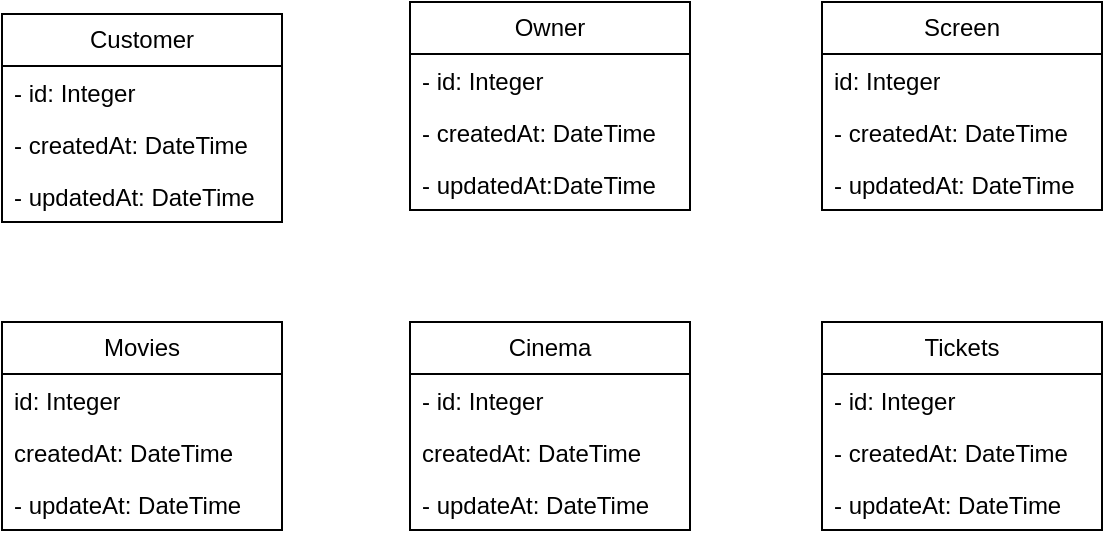 <mxfile version="26.0.6">
  <diagram id="C5RBs43oDa-KdzZeNtuy" name="Page-1">
    <mxGraphModel dx="786" dy="501" grid="1" gridSize="10" guides="1" tooltips="1" connect="1" arrows="1" fold="1" page="1" pageScale="1" pageWidth="827" pageHeight="1169" math="0" shadow="0">
      <root>
        <mxCell id="WIyWlLk6GJQsqaUBKTNV-0" />
        <mxCell id="WIyWlLk6GJQsqaUBKTNV-1" parent="WIyWlLk6GJQsqaUBKTNV-0" />
        <mxCell id="iZ9HMT-RVAQIeIkMd92V-0" value="Customer" style="swimlane;fontStyle=0;childLayout=stackLayout;horizontal=1;startSize=26;fillColor=none;horizontalStack=0;resizeParent=1;resizeParentMax=0;resizeLast=0;collapsible=1;marginBottom=0;whiteSpace=wrap;html=1;" vertex="1" parent="WIyWlLk6GJQsqaUBKTNV-1">
          <mxGeometry x="140" y="146" width="140" height="104" as="geometry" />
        </mxCell>
        <mxCell id="iZ9HMT-RVAQIeIkMd92V-1" value="- id: Integer" style="text;strokeColor=none;fillColor=none;align=left;verticalAlign=top;spacingLeft=4;spacingRight=4;overflow=hidden;rotatable=0;points=[[0,0.5],[1,0.5]];portConstraint=eastwest;whiteSpace=wrap;html=1;" vertex="1" parent="iZ9HMT-RVAQIeIkMd92V-0">
          <mxGeometry y="26" width="140" height="26" as="geometry" />
        </mxCell>
        <mxCell id="iZ9HMT-RVAQIeIkMd92V-2" value="- createdAt: DateTime" style="text;strokeColor=none;fillColor=none;align=left;verticalAlign=top;spacingLeft=4;spacingRight=4;overflow=hidden;rotatable=0;points=[[0,0.5],[1,0.5]];portConstraint=eastwest;whiteSpace=wrap;html=1;" vertex="1" parent="iZ9HMT-RVAQIeIkMd92V-0">
          <mxGeometry y="52" width="140" height="26" as="geometry" />
        </mxCell>
        <mxCell id="iZ9HMT-RVAQIeIkMd92V-3" value="- updatedAt: DateTime" style="text;strokeColor=none;fillColor=none;align=left;verticalAlign=top;spacingLeft=4;spacingRight=4;overflow=hidden;rotatable=0;points=[[0,0.5],[1,0.5]];portConstraint=eastwest;whiteSpace=wrap;html=1;" vertex="1" parent="iZ9HMT-RVAQIeIkMd92V-0">
          <mxGeometry y="78" width="140" height="26" as="geometry" />
        </mxCell>
        <mxCell id="iZ9HMT-RVAQIeIkMd92V-4" value="Owner" style="swimlane;fontStyle=0;childLayout=stackLayout;horizontal=1;startSize=26;fillColor=none;horizontalStack=0;resizeParent=1;resizeParentMax=0;resizeLast=0;collapsible=1;marginBottom=0;whiteSpace=wrap;html=1;" vertex="1" parent="WIyWlLk6GJQsqaUBKTNV-1">
          <mxGeometry x="344" y="140" width="140" height="104" as="geometry" />
        </mxCell>
        <mxCell id="iZ9HMT-RVAQIeIkMd92V-5" value="- id: Integer" style="text;strokeColor=none;fillColor=none;align=left;verticalAlign=top;spacingLeft=4;spacingRight=4;overflow=hidden;rotatable=0;points=[[0,0.5],[1,0.5]];portConstraint=eastwest;whiteSpace=wrap;html=1;" vertex="1" parent="iZ9HMT-RVAQIeIkMd92V-4">
          <mxGeometry y="26" width="140" height="26" as="geometry" />
        </mxCell>
        <mxCell id="iZ9HMT-RVAQIeIkMd92V-6" value="- createdAt: DateTime" style="text;strokeColor=none;fillColor=none;align=left;verticalAlign=top;spacingLeft=4;spacingRight=4;overflow=hidden;rotatable=0;points=[[0,0.5],[1,0.5]];portConstraint=eastwest;whiteSpace=wrap;html=1;" vertex="1" parent="iZ9HMT-RVAQIeIkMd92V-4">
          <mxGeometry y="52" width="140" height="26" as="geometry" />
        </mxCell>
        <mxCell id="iZ9HMT-RVAQIeIkMd92V-7" value="- updatedAt:DateTime" style="text;strokeColor=none;fillColor=none;align=left;verticalAlign=top;spacingLeft=4;spacingRight=4;overflow=hidden;rotatable=0;points=[[0,0.5],[1,0.5]];portConstraint=eastwest;whiteSpace=wrap;html=1;" vertex="1" parent="iZ9HMT-RVAQIeIkMd92V-4">
          <mxGeometry y="78" width="140" height="26" as="geometry" />
        </mxCell>
        <mxCell id="iZ9HMT-RVAQIeIkMd92V-8" value="Screen" style="swimlane;fontStyle=0;childLayout=stackLayout;horizontal=1;startSize=26;fillColor=none;horizontalStack=0;resizeParent=1;resizeParentMax=0;resizeLast=0;collapsible=1;marginBottom=0;whiteSpace=wrap;html=1;" vertex="1" parent="WIyWlLk6GJQsqaUBKTNV-1">
          <mxGeometry x="550" y="140" width="140" height="104" as="geometry" />
        </mxCell>
        <mxCell id="iZ9HMT-RVAQIeIkMd92V-9" value="id: Integer" style="text;strokeColor=none;fillColor=none;align=left;verticalAlign=top;spacingLeft=4;spacingRight=4;overflow=hidden;rotatable=0;points=[[0,0.5],[1,0.5]];portConstraint=eastwest;whiteSpace=wrap;html=1;" vertex="1" parent="iZ9HMT-RVAQIeIkMd92V-8">
          <mxGeometry y="26" width="140" height="26" as="geometry" />
        </mxCell>
        <mxCell id="iZ9HMT-RVAQIeIkMd92V-10" value="- createdAt: DateTime" style="text;strokeColor=none;fillColor=none;align=left;verticalAlign=top;spacingLeft=4;spacingRight=4;overflow=hidden;rotatable=0;points=[[0,0.5],[1,0.5]];portConstraint=eastwest;whiteSpace=wrap;html=1;" vertex="1" parent="iZ9HMT-RVAQIeIkMd92V-8">
          <mxGeometry y="52" width="140" height="26" as="geometry" />
        </mxCell>
        <mxCell id="iZ9HMT-RVAQIeIkMd92V-11" value="- updatedAt: DateTime" style="text;strokeColor=none;fillColor=none;align=left;verticalAlign=top;spacingLeft=4;spacingRight=4;overflow=hidden;rotatable=0;points=[[0,0.5],[1,0.5]];portConstraint=eastwest;whiteSpace=wrap;html=1;" vertex="1" parent="iZ9HMT-RVAQIeIkMd92V-8">
          <mxGeometry y="78" width="140" height="26" as="geometry" />
        </mxCell>
        <mxCell id="iZ9HMT-RVAQIeIkMd92V-12" value="Tickets" style="swimlane;fontStyle=0;childLayout=stackLayout;horizontal=1;startSize=26;fillColor=none;horizontalStack=0;resizeParent=1;resizeParentMax=0;resizeLast=0;collapsible=1;marginBottom=0;whiteSpace=wrap;html=1;" vertex="1" parent="WIyWlLk6GJQsqaUBKTNV-1">
          <mxGeometry x="550" y="300" width="140" height="104" as="geometry" />
        </mxCell>
        <mxCell id="iZ9HMT-RVAQIeIkMd92V-13" value="- id: Integer" style="text;strokeColor=none;fillColor=none;align=left;verticalAlign=top;spacingLeft=4;spacingRight=4;overflow=hidden;rotatable=0;points=[[0,0.5],[1,0.5]];portConstraint=eastwest;whiteSpace=wrap;html=1;" vertex="1" parent="iZ9HMT-RVAQIeIkMd92V-12">
          <mxGeometry y="26" width="140" height="26" as="geometry" />
        </mxCell>
        <mxCell id="iZ9HMT-RVAQIeIkMd92V-14" value="- createdAt: DateTime&amp;nbsp;" style="text;strokeColor=none;fillColor=none;align=left;verticalAlign=top;spacingLeft=4;spacingRight=4;overflow=hidden;rotatable=0;points=[[0,0.5],[1,0.5]];portConstraint=eastwest;whiteSpace=wrap;html=1;" vertex="1" parent="iZ9HMT-RVAQIeIkMd92V-12">
          <mxGeometry y="52" width="140" height="26" as="geometry" />
        </mxCell>
        <mxCell id="iZ9HMT-RVAQIeIkMd92V-15" value="- updateAt: DateTime" style="text;strokeColor=none;fillColor=none;align=left;verticalAlign=top;spacingLeft=4;spacingRight=4;overflow=hidden;rotatable=0;points=[[0,0.5],[1,0.5]];portConstraint=eastwest;whiteSpace=wrap;html=1;" vertex="1" parent="iZ9HMT-RVAQIeIkMd92V-12">
          <mxGeometry y="78" width="140" height="26" as="geometry" />
        </mxCell>
        <mxCell id="iZ9HMT-RVAQIeIkMd92V-16" value="Movies" style="swimlane;fontStyle=0;childLayout=stackLayout;horizontal=1;startSize=26;fillColor=none;horizontalStack=0;resizeParent=1;resizeParentMax=0;resizeLast=0;collapsible=1;marginBottom=0;whiteSpace=wrap;html=1;" vertex="1" parent="WIyWlLk6GJQsqaUBKTNV-1">
          <mxGeometry x="140" y="300" width="140" height="104" as="geometry" />
        </mxCell>
        <mxCell id="iZ9HMT-RVAQIeIkMd92V-17" value="id: Integer" style="text;strokeColor=none;fillColor=none;align=left;verticalAlign=top;spacingLeft=4;spacingRight=4;overflow=hidden;rotatable=0;points=[[0,0.5],[1,0.5]];portConstraint=eastwest;whiteSpace=wrap;html=1;" vertex="1" parent="iZ9HMT-RVAQIeIkMd92V-16">
          <mxGeometry y="26" width="140" height="26" as="geometry" />
        </mxCell>
        <mxCell id="iZ9HMT-RVAQIeIkMd92V-18" value="createdAt: DateTime" style="text;strokeColor=none;fillColor=none;align=left;verticalAlign=top;spacingLeft=4;spacingRight=4;overflow=hidden;rotatable=0;points=[[0,0.5],[1,0.5]];portConstraint=eastwest;whiteSpace=wrap;html=1;" vertex="1" parent="iZ9HMT-RVAQIeIkMd92V-16">
          <mxGeometry y="52" width="140" height="26" as="geometry" />
        </mxCell>
        <mxCell id="iZ9HMT-RVAQIeIkMd92V-19" value="- updateAt: DateTime" style="text;strokeColor=none;fillColor=none;align=left;verticalAlign=top;spacingLeft=4;spacingRight=4;overflow=hidden;rotatable=0;points=[[0,0.5],[1,0.5]];portConstraint=eastwest;whiteSpace=wrap;html=1;" vertex="1" parent="iZ9HMT-RVAQIeIkMd92V-16">
          <mxGeometry y="78" width="140" height="26" as="geometry" />
        </mxCell>
        <mxCell id="iZ9HMT-RVAQIeIkMd92V-20" value="Cinema" style="swimlane;fontStyle=0;childLayout=stackLayout;horizontal=1;startSize=26;fillColor=none;horizontalStack=0;resizeParent=1;resizeParentMax=0;resizeLast=0;collapsible=1;marginBottom=0;whiteSpace=wrap;html=1;" vertex="1" parent="WIyWlLk6GJQsqaUBKTNV-1">
          <mxGeometry x="344" y="300" width="140" height="104" as="geometry" />
        </mxCell>
        <mxCell id="iZ9HMT-RVAQIeIkMd92V-21" value="- id: Integer" style="text;strokeColor=none;fillColor=none;align=left;verticalAlign=top;spacingLeft=4;spacingRight=4;overflow=hidden;rotatable=0;points=[[0,0.5],[1,0.5]];portConstraint=eastwest;whiteSpace=wrap;html=1;" vertex="1" parent="iZ9HMT-RVAQIeIkMd92V-20">
          <mxGeometry y="26" width="140" height="26" as="geometry" />
        </mxCell>
        <mxCell id="iZ9HMT-RVAQIeIkMd92V-22" value="createdAt: DateTime" style="text;strokeColor=none;fillColor=none;align=left;verticalAlign=top;spacingLeft=4;spacingRight=4;overflow=hidden;rotatable=0;points=[[0,0.5],[1,0.5]];portConstraint=eastwest;whiteSpace=wrap;html=1;" vertex="1" parent="iZ9HMT-RVAQIeIkMd92V-20">
          <mxGeometry y="52" width="140" height="26" as="geometry" />
        </mxCell>
        <mxCell id="iZ9HMT-RVAQIeIkMd92V-23" value="- updateAt: DateTime" style="text;strokeColor=none;fillColor=none;align=left;verticalAlign=top;spacingLeft=4;spacingRight=4;overflow=hidden;rotatable=0;points=[[0,0.5],[1,0.5]];portConstraint=eastwest;whiteSpace=wrap;html=1;" vertex="1" parent="iZ9HMT-RVAQIeIkMd92V-20">
          <mxGeometry y="78" width="140" height="26" as="geometry" />
        </mxCell>
      </root>
    </mxGraphModel>
  </diagram>
</mxfile>
